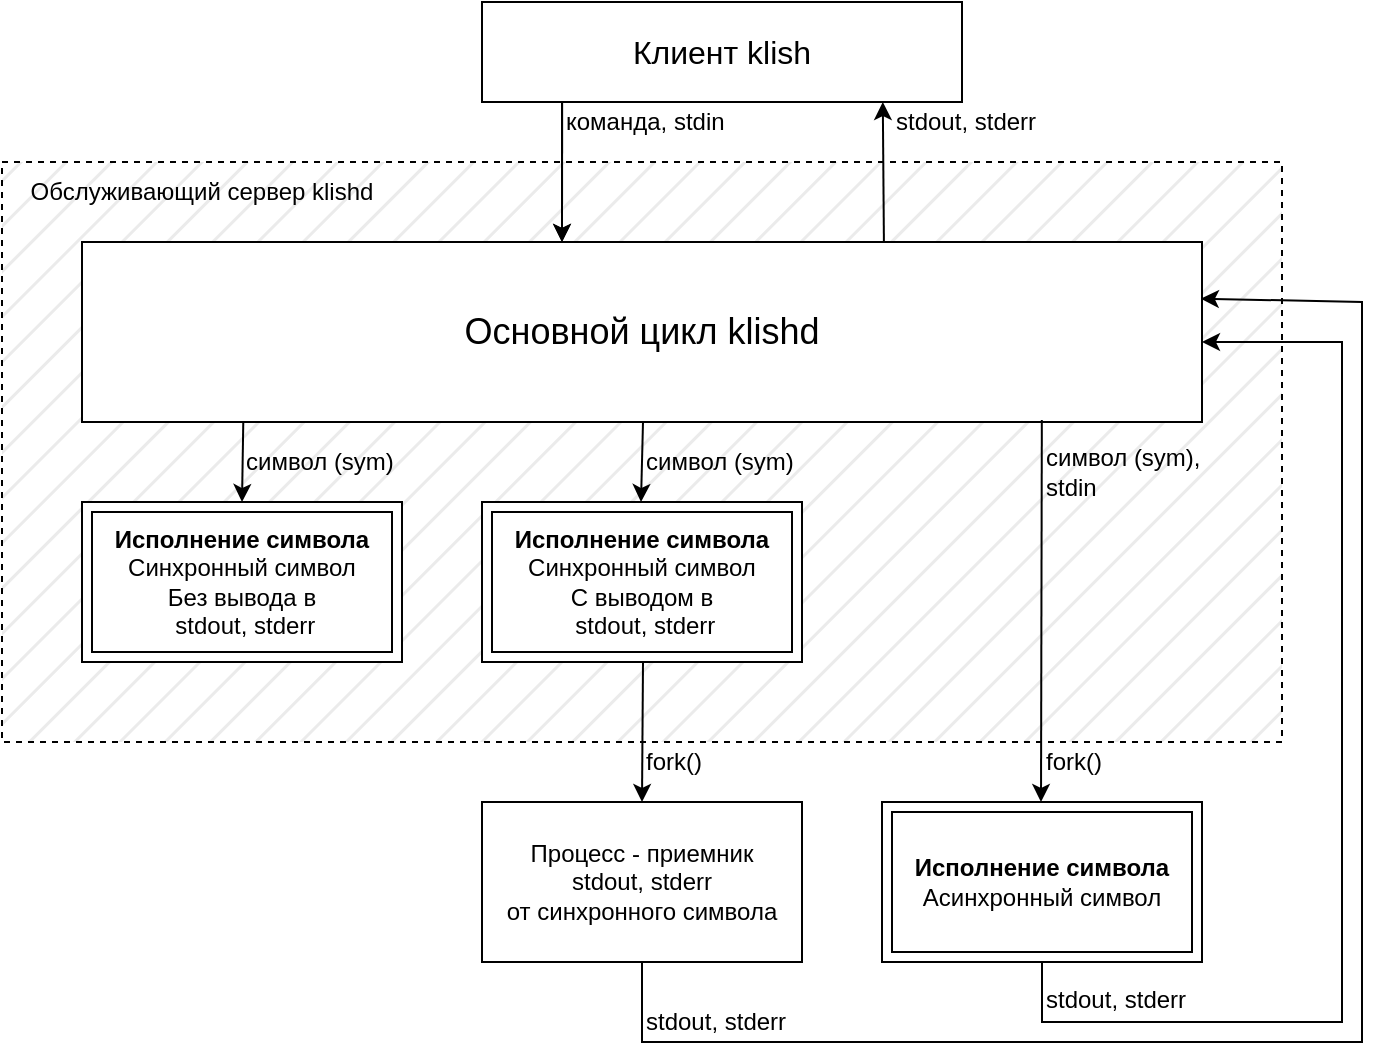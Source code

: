 <mxfile version="23.1.5" type="device">
  <diagram name="Страница — 1" id="UFjbOvR3O6Qe7gl92aNO">
    <mxGraphModel dx="956" dy="605" grid="1" gridSize="10" guides="1" tooltips="1" connect="1" arrows="1" fold="1" page="1" pageScale="1" pageWidth="827" pageHeight="1169" math="0" shadow="0">
      <root>
        <mxCell id="0" />
        <mxCell id="1" parent="0" />
        <mxCell id="W7FwdtZu-5o2vGSCx_RX-7" value="" style="whiteSpace=wrap;html=1;align=center;dashed=1;fillStyle=hatch;fillColor=#EBEBEB;" vertex="1" parent="1">
          <mxGeometry x="40" y="110" width="640" height="290" as="geometry" />
        </mxCell>
        <mxCell id="W7FwdtZu-5o2vGSCx_RX-1" value="&lt;font style=&quot;font-size: 16px;&quot;&gt;Клиент klish&lt;/font&gt;" style="whiteSpace=wrap;html=1;align=center;" vertex="1" parent="1">
          <mxGeometry x="280" y="30" width="240" height="50" as="geometry" />
        </mxCell>
        <mxCell id="W7FwdtZu-5o2vGSCx_RX-2" value="&lt;font style=&quot;font-size: 18px;&quot;&gt;Основной цикл klishd&lt;/font&gt;" style="whiteSpace=wrap;html=1;align=center;" vertex="1" parent="1">
          <mxGeometry x="80" y="150" width="560" height="90" as="geometry" />
        </mxCell>
        <mxCell id="W7FwdtZu-5o2vGSCx_RX-3" value="&lt;b&gt;Исполнение символа&lt;br&gt;&lt;/b&gt;Синхронный символ&lt;br&gt;Без вывода в&lt;br&gt;&amp;nbsp;stdout, stderr" style="shape=ext;margin=3;double=1;whiteSpace=wrap;html=1;align=center;" vertex="1" parent="1">
          <mxGeometry x="80" y="280" width="160" height="80" as="geometry" />
        </mxCell>
        <mxCell id="W7FwdtZu-5o2vGSCx_RX-5" value="&lt;b&gt;Исполнение символа&lt;br&gt;&lt;/b&gt;Синхронный символ&lt;br&gt;С выводом в&lt;br&gt;&amp;nbsp;stdout, stderr" style="shape=ext;margin=3;double=1;whiteSpace=wrap;html=1;align=center;" vertex="1" parent="1">
          <mxGeometry x="280" y="280" width="160" height="80" as="geometry" />
        </mxCell>
        <mxCell id="W7FwdtZu-5o2vGSCx_RX-6" value="&lt;b&gt;Исполнение символа&lt;br&gt;&lt;/b&gt;Асинхронный символ" style="shape=ext;margin=3;double=1;whiteSpace=wrap;html=1;align=center;" vertex="1" parent="1">
          <mxGeometry x="480" y="430" width="160" height="80" as="geometry" />
        </mxCell>
        <mxCell id="W7FwdtZu-5o2vGSCx_RX-8" value="Процесс - приемник&lt;br&gt;stdout, stderr&lt;br&gt;от синхронного символа" style="whiteSpace=wrap;html=1;align=center;" vertex="1" parent="1">
          <mxGeometry x="280" y="430" width="160" height="80" as="geometry" />
        </mxCell>
        <mxCell id="W7FwdtZu-5o2vGSCx_RX-9" value="" style="endArrow=classic;html=1;rounded=0;exitX=0.167;exitY=1;exitDx=0;exitDy=0;exitPerimeter=0;" edge="1" parent="1" source="W7FwdtZu-5o2vGSCx_RX-1">
          <mxGeometry width="50" height="50" relative="1" as="geometry">
            <mxPoint x="390" y="810" as="sourcePoint" />
            <mxPoint x="320" y="150" as="targetPoint" />
          </mxGeometry>
        </mxCell>
        <mxCell id="W7FwdtZu-5o2vGSCx_RX-10" value="" style="endArrow=classic;html=1;rounded=0;exitX=0.167;exitY=1;exitDx=0;exitDy=0;exitPerimeter=0;" edge="1" parent="1">
          <mxGeometry width="50" height="50" relative="1" as="geometry">
            <mxPoint x="320" y="80" as="sourcePoint" />
            <mxPoint x="320" y="150" as="targetPoint" />
          </mxGeometry>
        </mxCell>
        <mxCell id="W7FwdtZu-5o2vGSCx_RX-11" value="" style="endArrow=classic;html=1;rounded=0;exitX=0.716;exitY=0;exitDx=0;exitDy=0;exitPerimeter=0;entryX=0.835;entryY=1;entryDx=0;entryDy=0;entryPerimeter=0;" edge="1" parent="1" source="W7FwdtZu-5o2vGSCx_RX-2" target="W7FwdtZu-5o2vGSCx_RX-1">
          <mxGeometry width="50" height="50" relative="1" as="geometry">
            <mxPoint x="480" y="80" as="sourcePoint" />
            <mxPoint x="500" y="90" as="targetPoint" />
          </mxGeometry>
        </mxCell>
        <mxCell id="W7FwdtZu-5o2vGSCx_RX-12" value="Обслуживающий сервер klishd" style="text;html=1;align=center;verticalAlign=middle;whiteSpace=wrap;rounded=0;" vertex="1" parent="1">
          <mxGeometry x="40" y="110" width="200" height="30" as="geometry" />
        </mxCell>
        <mxCell id="W7FwdtZu-5o2vGSCx_RX-13" value="" style="endArrow=classic;html=1;rounded=0;exitX=0.144;exitY=1;exitDx=0;exitDy=0;exitPerimeter=0;entryX=0.5;entryY=0;entryDx=0;entryDy=0;" edge="1" parent="1" source="W7FwdtZu-5o2vGSCx_RX-2" target="W7FwdtZu-5o2vGSCx_RX-3">
          <mxGeometry width="50" height="50" relative="1" as="geometry">
            <mxPoint x="300" y="270" as="sourcePoint" />
            <mxPoint x="350" y="220" as="targetPoint" />
          </mxGeometry>
        </mxCell>
        <mxCell id="W7FwdtZu-5o2vGSCx_RX-15" value="" style="endArrow=classic;html=1;rounded=0;exitX=0.144;exitY=1;exitDx=0;exitDy=0;exitPerimeter=0;entryX=0.5;entryY=0;entryDx=0;entryDy=0;" edge="1" parent="1">
          <mxGeometry width="50" height="50" relative="1" as="geometry">
            <mxPoint x="360.5" y="240" as="sourcePoint" />
            <mxPoint x="359.5" y="280" as="targetPoint" />
          </mxGeometry>
        </mxCell>
        <mxCell id="W7FwdtZu-5o2vGSCx_RX-16" value="" style="endArrow=classic;html=1;rounded=0;exitX=0.857;exitY=0.989;exitDx=0;exitDy=0;exitPerimeter=0;entryX=0.5;entryY=0;entryDx=0;entryDy=0;" edge="1" parent="1" source="W7FwdtZu-5o2vGSCx_RX-2">
          <mxGeometry width="50" height="50" relative="1" as="geometry">
            <mxPoint x="560.5" y="390" as="sourcePoint" />
            <mxPoint x="559.5" y="430" as="targetPoint" />
          </mxGeometry>
        </mxCell>
        <mxCell id="W7FwdtZu-5o2vGSCx_RX-17" value="" style="endArrow=classic;html=1;rounded=0;exitX=0.144;exitY=1;exitDx=0;exitDy=0;exitPerimeter=0;entryX=0.5;entryY=0;entryDx=0;entryDy=0;" edge="1" parent="1" target="W7FwdtZu-5o2vGSCx_RX-8">
          <mxGeometry width="50" height="50" relative="1" as="geometry">
            <mxPoint x="360.5" y="360" as="sourcePoint" />
            <mxPoint x="359.5" y="400" as="targetPoint" />
          </mxGeometry>
        </mxCell>
        <mxCell id="W7FwdtZu-5o2vGSCx_RX-18" value="" style="endArrow=classic;html=1;rounded=0;exitX=0.5;exitY=1;exitDx=0;exitDy=0;" edge="1" parent="1" source="W7FwdtZu-5o2vGSCx_RX-6">
          <mxGeometry width="50" height="50" relative="1" as="geometry">
            <mxPoint x="300" y="270" as="sourcePoint" />
            <mxPoint x="640" y="200" as="targetPoint" />
            <Array as="points">
              <mxPoint x="560" y="540" />
              <mxPoint x="710" y="540" />
              <mxPoint x="710" y="200" />
            </Array>
          </mxGeometry>
        </mxCell>
        <mxCell id="W7FwdtZu-5o2vGSCx_RX-19" value="" style="endArrow=classic;html=1;rounded=0;exitX=0.5;exitY=1;exitDx=0;exitDy=0;entryX=0.999;entryY=0.315;entryDx=0;entryDy=0;entryPerimeter=0;" edge="1" parent="1" source="W7FwdtZu-5o2vGSCx_RX-8" target="W7FwdtZu-5o2vGSCx_RX-2">
          <mxGeometry width="50" height="50" relative="1" as="geometry">
            <mxPoint x="610" y="520" as="sourcePoint" />
            <mxPoint x="700" y="190" as="targetPoint" />
            <Array as="points">
              <mxPoint x="360" y="550" />
              <mxPoint x="720" y="550" />
              <mxPoint x="720" y="180" />
            </Array>
          </mxGeometry>
        </mxCell>
        <mxCell id="W7FwdtZu-5o2vGSCx_RX-20" value="команда, stdin" style="text;html=1;align=left;verticalAlign=middle;whiteSpace=wrap;rounded=0;" vertex="1" parent="1">
          <mxGeometry x="320" y="80" width="90" height="20" as="geometry" />
        </mxCell>
        <mxCell id="W7FwdtZu-5o2vGSCx_RX-21" value="stdout, stderr" style="text;html=1;align=left;verticalAlign=middle;whiteSpace=wrap;rounded=0;" vertex="1" parent="1">
          <mxGeometry x="485" y="80" width="85" height="20" as="geometry" />
        </mxCell>
        <mxCell id="W7FwdtZu-5o2vGSCx_RX-23" value="символ (sym)" style="text;html=1;align=left;verticalAlign=middle;whiteSpace=wrap;rounded=0;" vertex="1" parent="1">
          <mxGeometry x="160" y="250" width="90" height="20" as="geometry" />
        </mxCell>
        <mxCell id="W7FwdtZu-5o2vGSCx_RX-24" value="символ (sym)" style="text;html=1;align=left;verticalAlign=middle;whiteSpace=wrap;rounded=0;" vertex="1" parent="1">
          <mxGeometry x="360" y="250" width="90" height="20" as="geometry" />
        </mxCell>
        <mxCell id="W7FwdtZu-5o2vGSCx_RX-25" value="символ (sym),&lt;br&gt;stdin" style="text;html=1;align=left;verticalAlign=middle;whiteSpace=wrap;rounded=0;" vertex="1" parent="1">
          <mxGeometry x="560" y="250" width="90" height="30" as="geometry" />
        </mxCell>
        <mxCell id="W7FwdtZu-5o2vGSCx_RX-26" value="fork()" style="text;html=1;align=left;verticalAlign=middle;whiteSpace=wrap;rounded=0;" vertex="1" parent="1">
          <mxGeometry x="360" y="400" width="40" height="20" as="geometry" />
        </mxCell>
        <mxCell id="W7FwdtZu-5o2vGSCx_RX-27" value="fork()" style="text;html=1;align=left;verticalAlign=middle;whiteSpace=wrap;rounded=0;" vertex="1" parent="1">
          <mxGeometry x="560" y="400" width="40" height="20" as="geometry" />
        </mxCell>
        <mxCell id="W7FwdtZu-5o2vGSCx_RX-28" value="stdout, stderr" style="text;html=1;align=left;verticalAlign=middle;whiteSpace=wrap;rounded=0;" vertex="1" parent="1">
          <mxGeometry x="360" y="530" width="80" height="20" as="geometry" />
        </mxCell>
        <mxCell id="W7FwdtZu-5o2vGSCx_RX-29" value="stdout, stderr" style="text;html=1;align=left;verticalAlign=middle;whiteSpace=wrap;rounded=0;" vertex="1" parent="1">
          <mxGeometry x="560" y="519" width="80" height="20" as="geometry" />
        </mxCell>
      </root>
    </mxGraphModel>
  </diagram>
</mxfile>
